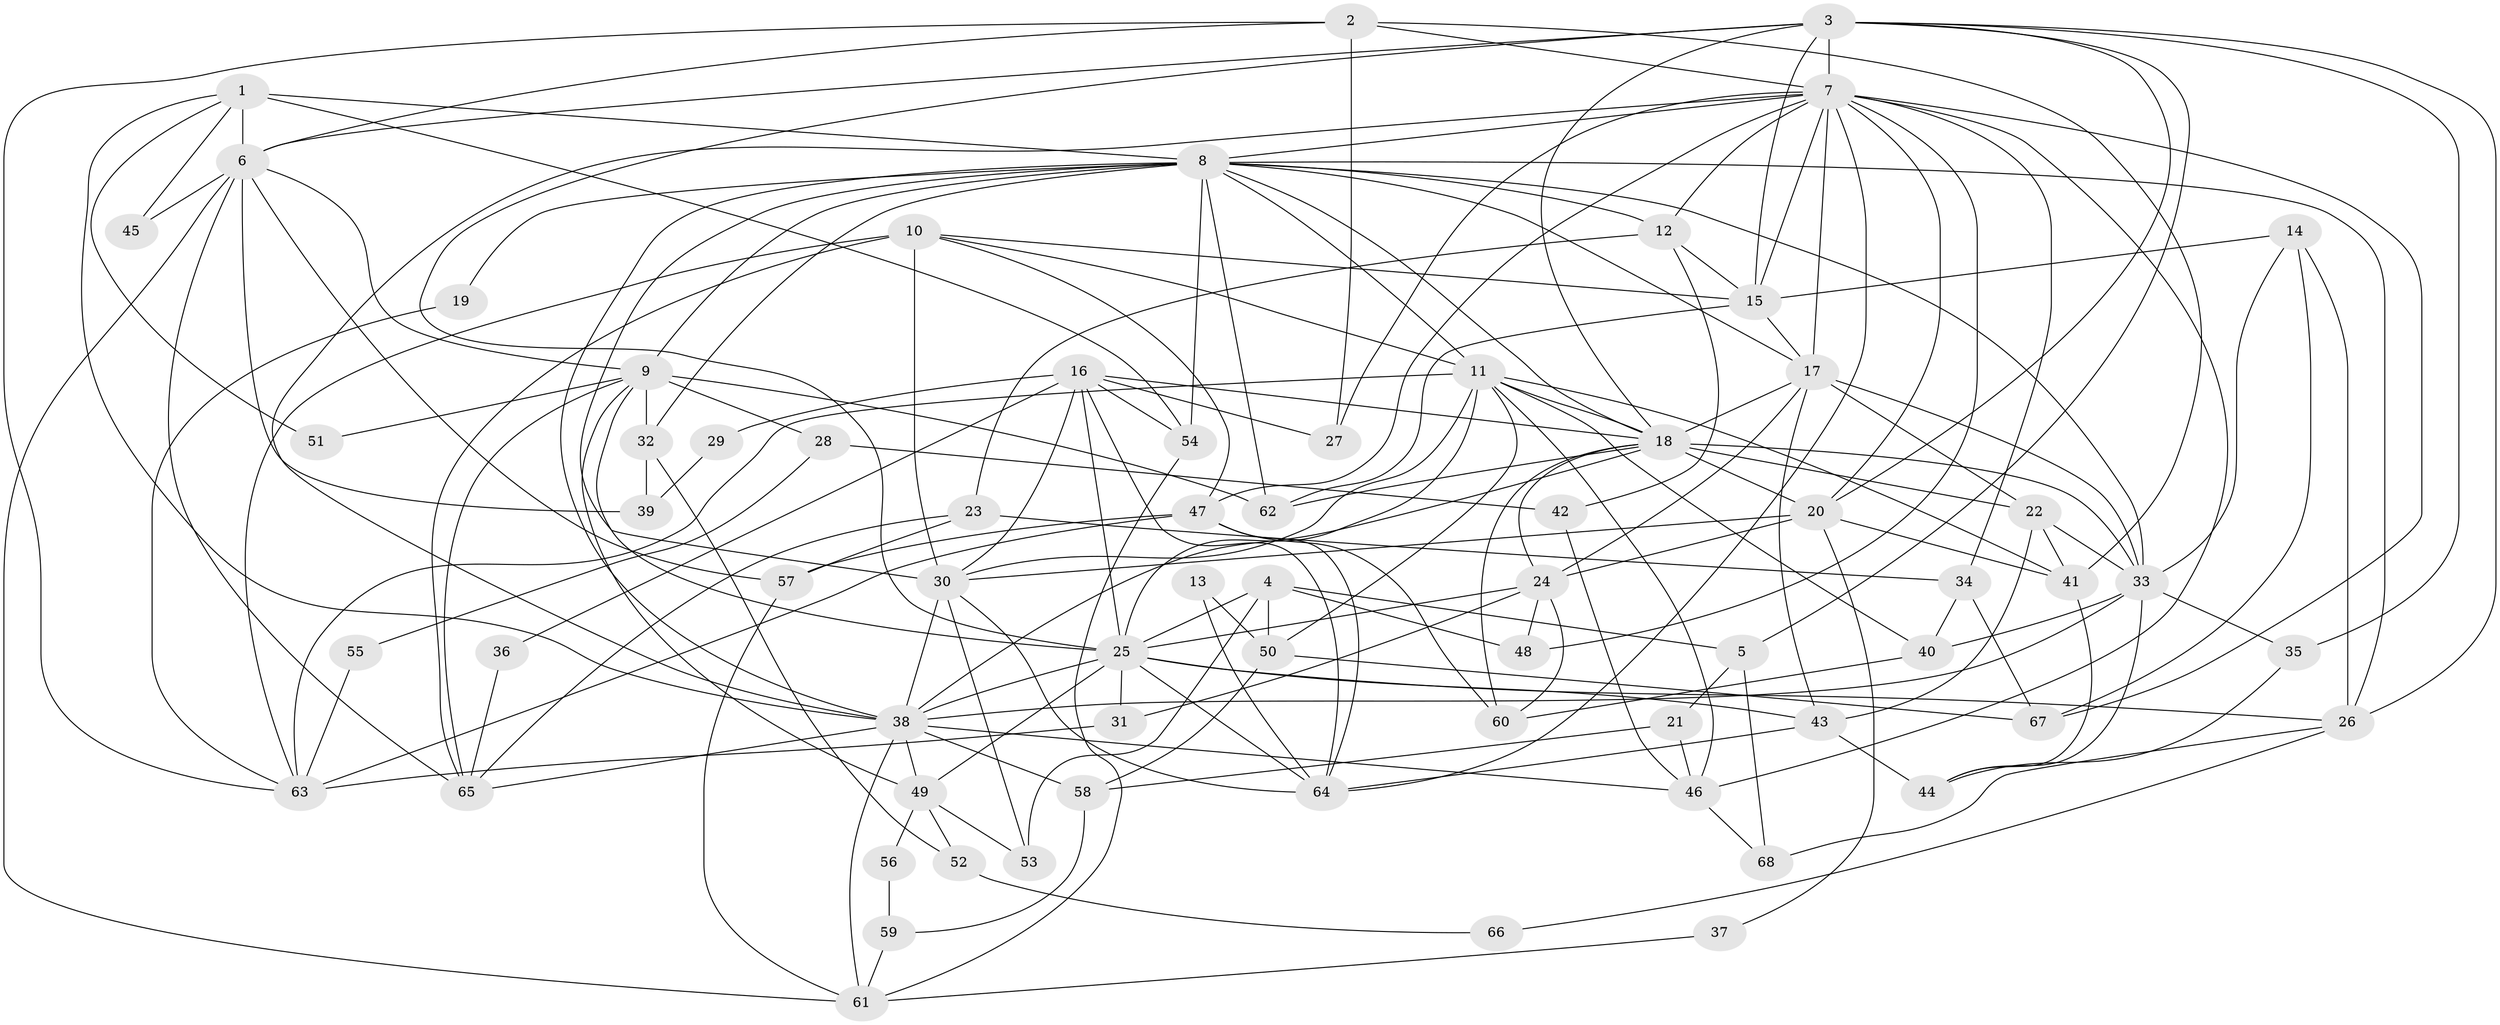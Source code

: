 // original degree distribution, {6: 0.13970588235294118, 5: 0.1323529411764706, 3: 0.23529411764705882, 4: 0.27205882352941174, 8: 0.007352941176470588, 2: 0.16911764705882354, 7: 0.04411764705882353}
// Generated by graph-tools (version 1.1) at 2025/36/03/09/25 02:36:05]
// undirected, 68 vertices, 181 edges
graph export_dot {
graph [start="1"]
  node [color=gray90,style=filled];
  1;
  2;
  3;
  4;
  5;
  6;
  7;
  8;
  9;
  10;
  11;
  12;
  13;
  14;
  15;
  16;
  17;
  18;
  19;
  20;
  21;
  22;
  23;
  24;
  25;
  26;
  27;
  28;
  29;
  30;
  31;
  32;
  33;
  34;
  35;
  36;
  37;
  38;
  39;
  40;
  41;
  42;
  43;
  44;
  45;
  46;
  47;
  48;
  49;
  50;
  51;
  52;
  53;
  54;
  55;
  56;
  57;
  58;
  59;
  60;
  61;
  62;
  63;
  64;
  65;
  66;
  67;
  68;
  1 -- 6 [weight=2.0];
  1 -- 8 [weight=1.0];
  1 -- 38 [weight=1.0];
  1 -- 45 [weight=1.0];
  1 -- 51 [weight=1.0];
  1 -- 54 [weight=1.0];
  2 -- 6 [weight=1.0];
  2 -- 7 [weight=1.0];
  2 -- 27 [weight=1.0];
  2 -- 41 [weight=1.0];
  2 -- 63 [weight=1.0];
  3 -- 5 [weight=1.0];
  3 -- 6 [weight=2.0];
  3 -- 7 [weight=1.0];
  3 -- 15 [weight=1.0];
  3 -- 18 [weight=1.0];
  3 -- 20 [weight=1.0];
  3 -- 25 [weight=1.0];
  3 -- 26 [weight=2.0];
  3 -- 35 [weight=1.0];
  4 -- 5 [weight=1.0];
  4 -- 25 [weight=1.0];
  4 -- 48 [weight=1.0];
  4 -- 50 [weight=1.0];
  4 -- 53 [weight=1.0];
  5 -- 21 [weight=1.0];
  5 -- 68 [weight=1.0];
  6 -- 9 [weight=1.0];
  6 -- 39 [weight=1.0];
  6 -- 45 [weight=1.0];
  6 -- 57 [weight=1.0];
  6 -- 61 [weight=1.0];
  6 -- 65 [weight=1.0];
  7 -- 8 [weight=1.0];
  7 -- 12 [weight=1.0];
  7 -- 15 [weight=1.0];
  7 -- 17 [weight=3.0];
  7 -- 20 [weight=1.0];
  7 -- 27 [weight=1.0];
  7 -- 34 [weight=1.0];
  7 -- 38 [weight=1.0];
  7 -- 46 [weight=1.0];
  7 -- 47 [weight=1.0];
  7 -- 48 [weight=1.0];
  7 -- 64 [weight=1.0];
  7 -- 67 [weight=1.0];
  8 -- 9 [weight=2.0];
  8 -- 11 [weight=1.0];
  8 -- 12 [weight=1.0];
  8 -- 17 [weight=1.0];
  8 -- 18 [weight=2.0];
  8 -- 19 [weight=1.0];
  8 -- 26 [weight=1.0];
  8 -- 30 [weight=2.0];
  8 -- 32 [weight=1.0];
  8 -- 33 [weight=1.0];
  8 -- 38 [weight=1.0];
  8 -- 54 [weight=1.0];
  8 -- 62 [weight=1.0];
  9 -- 25 [weight=1.0];
  9 -- 28 [weight=1.0];
  9 -- 32 [weight=1.0];
  9 -- 49 [weight=1.0];
  9 -- 51 [weight=1.0];
  9 -- 62 [weight=2.0];
  9 -- 65 [weight=1.0];
  10 -- 11 [weight=1.0];
  10 -- 15 [weight=1.0];
  10 -- 30 [weight=2.0];
  10 -- 47 [weight=1.0];
  10 -- 63 [weight=1.0];
  10 -- 65 [weight=1.0];
  11 -- 18 [weight=1.0];
  11 -- 25 [weight=1.0];
  11 -- 30 [weight=1.0];
  11 -- 40 [weight=1.0];
  11 -- 41 [weight=1.0];
  11 -- 46 [weight=1.0];
  11 -- 50 [weight=1.0];
  11 -- 63 [weight=1.0];
  12 -- 15 [weight=1.0];
  12 -- 23 [weight=1.0];
  12 -- 42 [weight=1.0];
  13 -- 50 [weight=1.0];
  13 -- 64 [weight=1.0];
  14 -- 15 [weight=1.0];
  14 -- 26 [weight=1.0];
  14 -- 33 [weight=1.0];
  14 -- 67 [weight=1.0];
  15 -- 17 [weight=1.0];
  15 -- 62 [weight=1.0];
  16 -- 18 [weight=1.0];
  16 -- 25 [weight=1.0];
  16 -- 27 [weight=1.0];
  16 -- 29 [weight=1.0];
  16 -- 30 [weight=1.0];
  16 -- 36 [weight=1.0];
  16 -- 54 [weight=1.0];
  16 -- 64 [weight=1.0];
  17 -- 18 [weight=1.0];
  17 -- 22 [weight=1.0];
  17 -- 24 [weight=1.0];
  17 -- 33 [weight=1.0];
  17 -- 43 [weight=1.0];
  18 -- 20 [weight=1.0];
  18 -- 22 [weight=1.0];
  18 -- 24 [weight=1.0];
  18 -- 33 [weight=2.0];
  18 -- 38 [weight=1.0];
  18 -- 60 [weight=1.0];
  18 -- 62 [weight=2.0];
  19 -- 63 [weight=1.0];
  20 -- 24 [weight=2.0];
  20 -- 30 [weight=1.0];
  20 -- 37 [weight=1.0];
  20 -- 41 [weight=2.0];
  21 -- 46 [weight=1.0];
  21 -- 58 [weight=1.0];
  22 -- 33 [weight=1.0];
  22 -- 41 [weight=1.0];
  22 -- 43 [weight=1.0];
  23 -- 34 [weight=1.0];
  23 -- 57 [weight=1.0];
  23 -- 65 [weight=1.0];
  24 -- 25 [weight=1.0];
  24 -- 31 [weight=1.0];
  24 -- 48 [weight=1.0];
  24 -- 60 [weight=1.0];
  25 -- 26 [weight=1.0];
  25 -- 31 [weight=1.0];
  25 -- 38 [weight=1.0];
  25 -- 43 [weight=1.0];
  25 -- 49 [weight=1.0];
  25 -- 64 [weight=1.0];
  26 -- 66 [weight=1.0];
  26 -- 68 [weight=1.0];
  28 -- 42 [weight=1.0];
  28 -- 55 [weight=1.0];
  29 -- 39 [weight=1.0];
  30 -- 38 [weight=1.0];
  30 -- 53 [weight=1.0];
  30 -- 64 [weight=1.0];
  31 -- 63 [weight=1.0];
  32 -- 39 [weight=1.0];
  32 -- 52 [weight=1.0];
  33 -- 35 [weight=1.0];
  33 -- 38 [weight=1.0];
  33 -- 40 [weight=1.0];
  33 -- 44 [weight=1.0];
  34 -- 40 [weight=1.0];
  34 -- 67 [weight=1.0];
  35 -- 44 [weight=1.0];
  36 -- 65 [weight=1.0];
  37 -- 61 [weight=1.0];
  38 -- 46 [weight=1.0];
  38 -- 49 [weight=1.0];
  38 -- 58 [weight=1.0];
  38 -- 61 [weight=1.0];
  38 -- 65 [weight=1.0];
  40 -- 60 [weight=1.0];
  41 -- 44 [weight=1.0];
  42 -- 46 [weight=1.0];
  43 -- 44 [weight=1.0];
  43 -- 64 [weight=1.0];
  46 -- 68 [weight=1.0];
  47 -- 57 [weight=1.0];
  47 -- 60 [weight=1.0];
  47 -- 63 [weight=1.0];
  47 -- 64 [weight=1.0];
  49 -- 52 [weight=1.0];
  49 -- 53 [weight=1.0];
  49 -- 56 [weight=1.0];
  50 -- 58 [weight=1.0];
  50 -- 67 [weight=1.0];
  52 -- 66 [weight=1.0];
  54 -- 61 [weight=1.0];
  55 -- 63 [weight=1.0];
  56 -- 59 [weight=1.0];
  57 -- 61 [weight=1.0];
  58 -- 59 [weight=1.0];
  59 -- 61 [weight=1.0];
}
